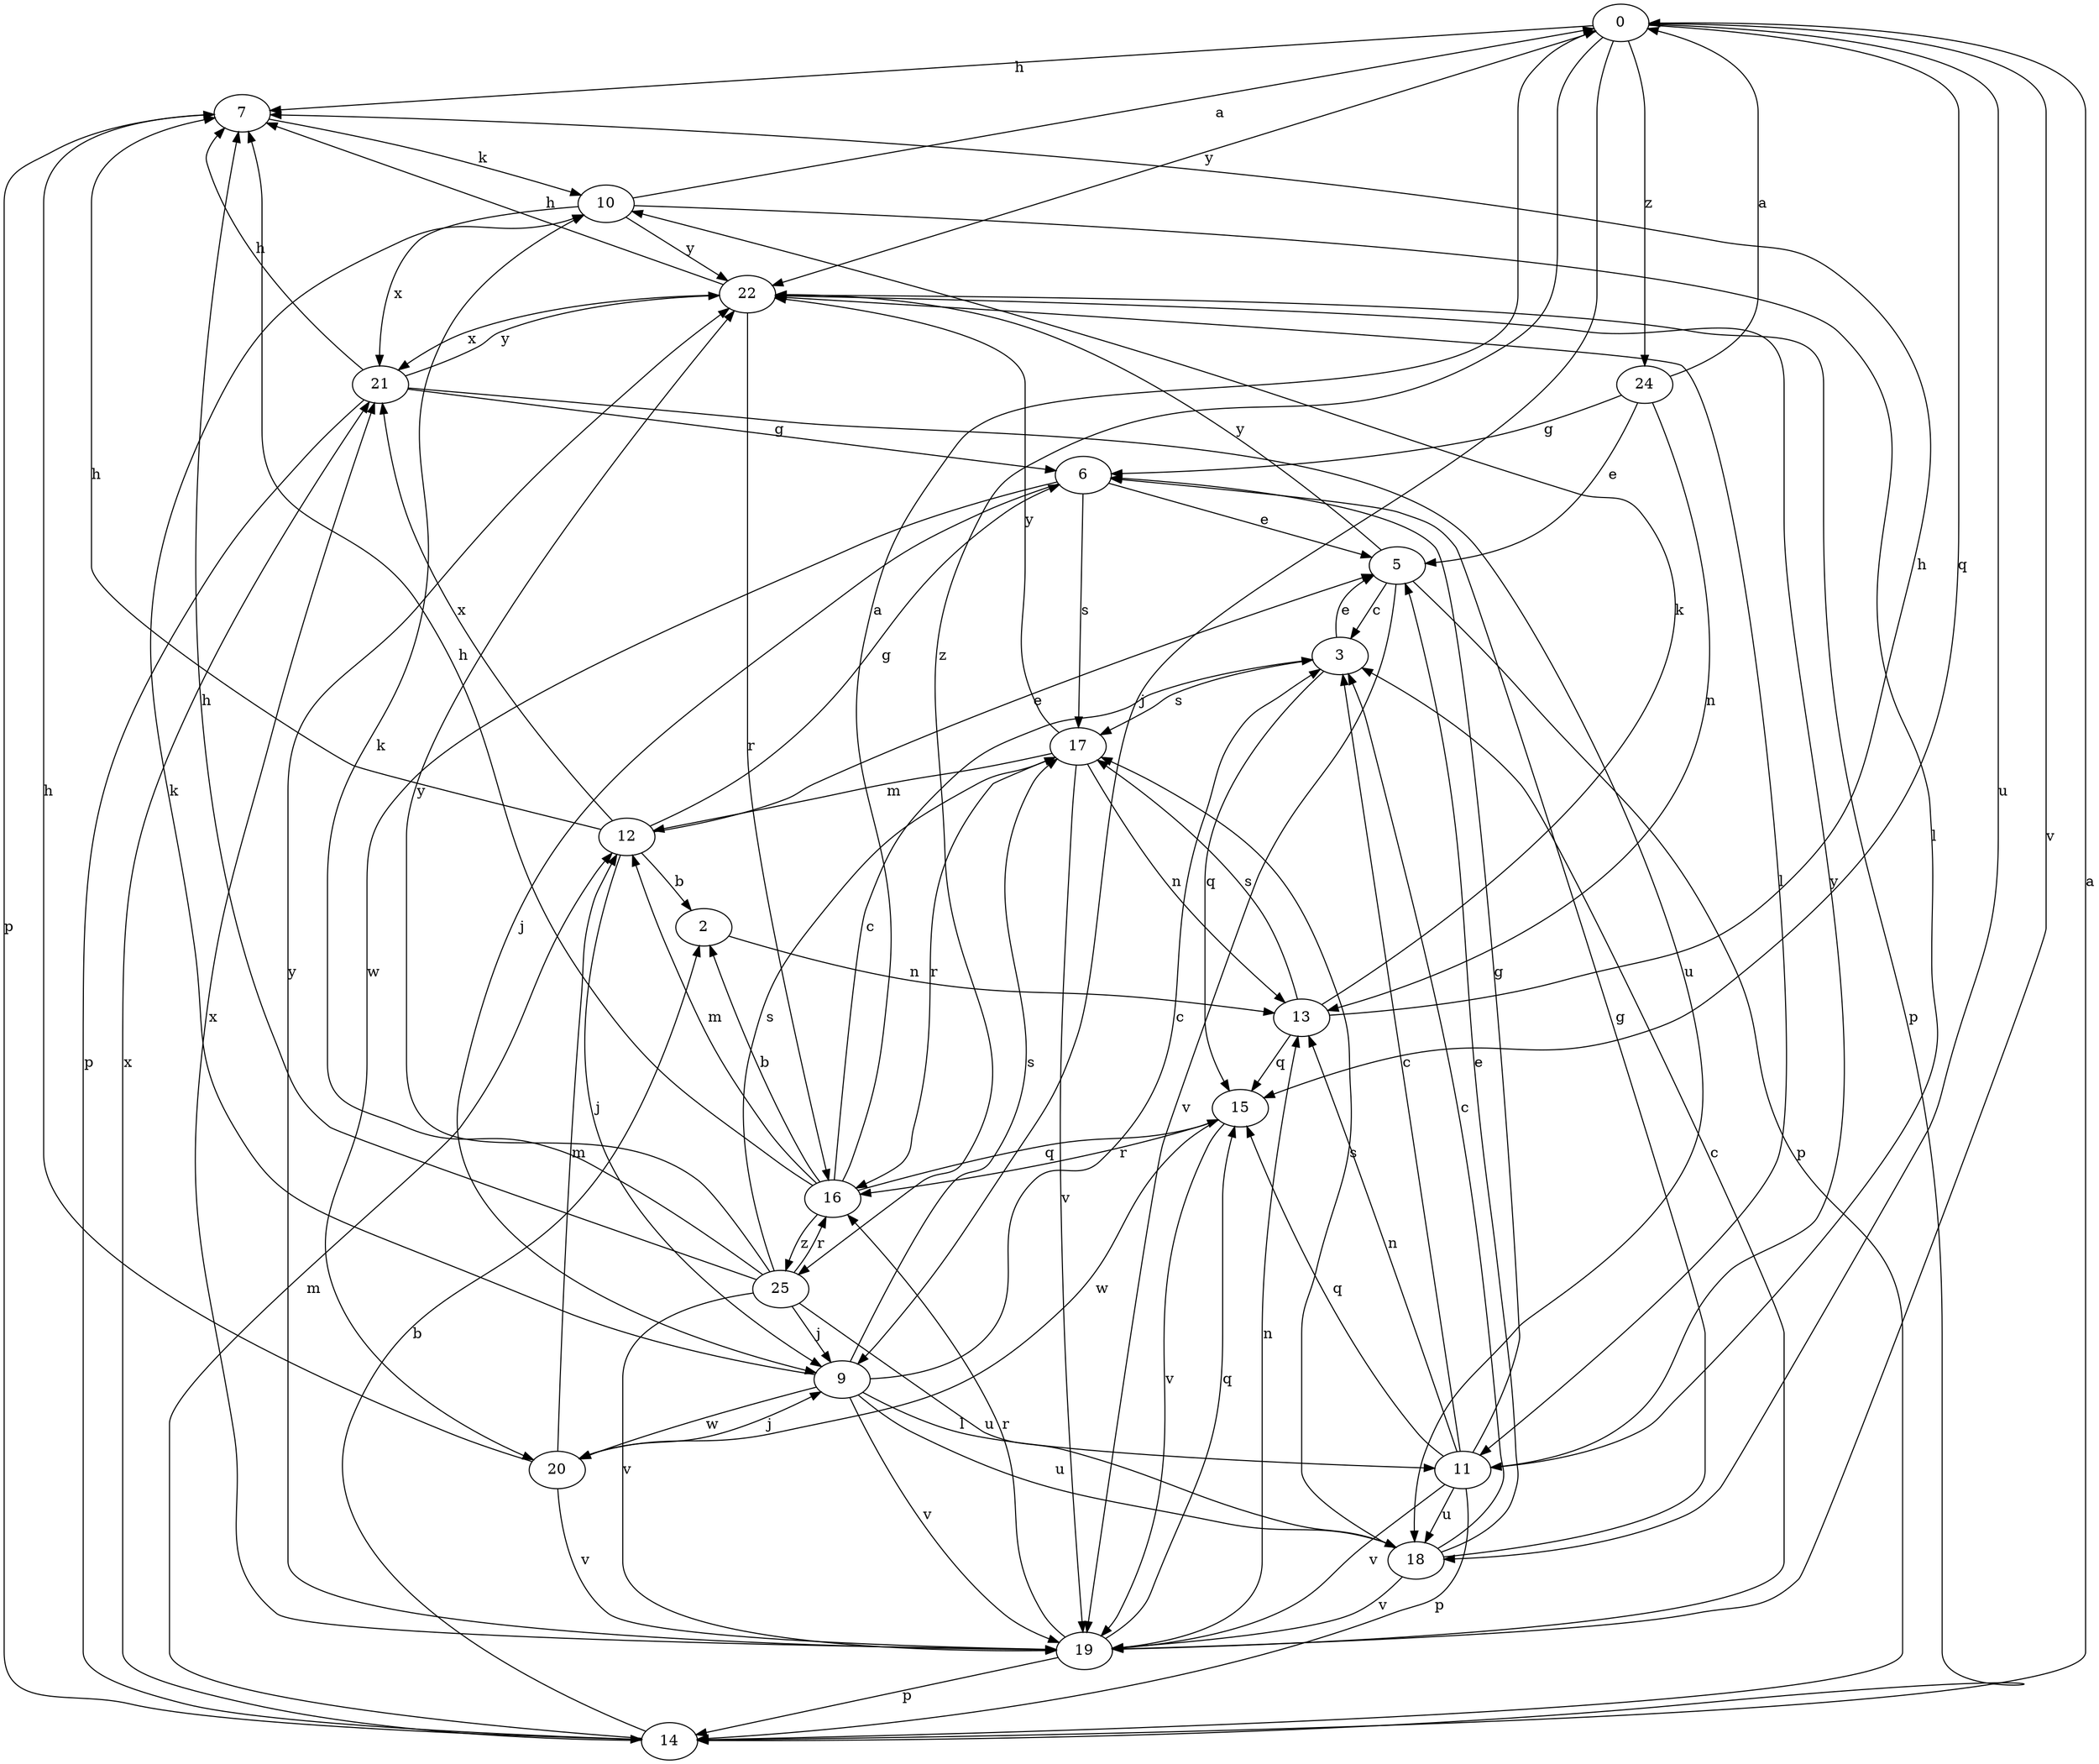 strict digraph  {
0;
2;
3;
5;
6;
7;
9;
10;
11;
12;
13;
14;
15;
16;
17;
18;
19;
20;
21;
22;
24;
25;
0 -> 7  [label=h];
0 -> 9  [label=j];
0 -> 15  [label=q];
0 -> 18  [label=u];
0 -> 19  [label=v];
0 -> 22  [label=y];
0 -> 24  [label=z];
0 -> 25  [label=z];
2 -> 13  [label=n];
3 -> 5  [label=e];
3 -> 15  [label=q];
3 -> 17  [label=s];
5 -> 3  [label=c];
5 -> 14  [label=p];
5 -> 19  [label=v];
5 -> 22  [label=y];
6 -> 5  [label=e];
6 -> 9  [label=j];
6 -> 17  [label=s];
6 -> 20  [label=w];
7 -> 10  [label=k];
7 -> 14  [label=p];
9 -> 3  [label=c];
9 -> 10  [label=k];
9 -> 11  [label=l];
9 -> 17  [label=s];
9 -> 18  [label=u];
9 -> 19  [label=v];
9 -> 20  [label=w];
10 -> 0  [label=a];
10 -> 11  [label=l];
10 -> 21  [label=x];
10 -> 22  [label=y];
11 -> 3  [label=c];
11 -> 6  [label=g];
11 -> 13  [label=n];
11 -> 14  [label=p];
11 -> 15  [label=q];
11 -> 18  [label=u];
11 -> 19  [label=v];
11 -> 22  [label=y];
12 -> 2  [label=b];
12 -> 5  [label=e];
12 -> 6  [label=g];
12 -> 7  [label=h];
12 -> 9  [label=j];
12 -> 21  [label=x];
13 -> 7  [label=h];
13 -> 10  [label=k];
13 -> 15  [label=q];
13 -> 17  [label=s];
14 -> 0  [label=a];
14 -> 2  [label=b];
14 -> 12  [label=m];
14 -> 21  [label=x];
15 -> 16  [label=r];
15 -> 19  [label=v];
15 -> 20  [label=w];
16 -> 0  [label=a];
16 -> 2  [label=b];
16 -> 3  [label=c];
16 -> 7  [label=h];
16 -> 12  [label=m];
16 -> 15  [label=q];
16 -> 25  [label=z];
17 -> 12  [label=m];
17 -> 13  [label=n];
17 -> 16  [label=r];
17 -> 19  [label=v];
17 -> 22  [label=y];
18 -> 3  [label=c];
18 -> 5  [label=e];
18 -> 6  [label=g];
18 -> 17  [label=s];
18 -> 19  [label=v];
19 -> 3  [label=c];
19 -> 13  [label=n];
19 -> 14  [label=p];
19 -> 15  [label=q];
19 -> 16  [label=r];
19 -> 21  [label=x];
19 -> 22  [label=y];
20 -> 7  [label=h];
20 -> 9  [label=j];
20 -> 12  [label=m];
20 -> 19  [label=v];
21 -> 6  [label=g];
21 -> 7  [label=h];
21 -> 14  [label=p];
21 -> 18  [label=u];
21 -> 22  [label=y];
22 -> 7  [label=h];
22 -> 11  [label=l];
22 -> 14  [label=p];
22 -> 16  [label=r];
22 -> 21  [label=x];
24 -> 0  [label=a];
24 -> 5  [label=e];
24 -> 6  [label=g];
24 -> 13  [label=n];
25 -> 7  [label=h];
25 -> 9  [label=j];
25 -> 10  [label=k];
25 -> 16  [label=r];
25 -> 17  [label=s];
25 -> 18  [label=u];
25 -> 19  [label=v];
25 -> 22  [label=y];
}
